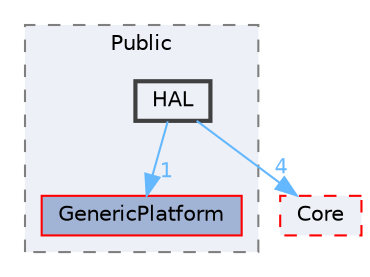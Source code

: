 digraph "HAL"
{
 // INTERACTIVE_SVG=YES
 // LATEX_PDF_SIZE
  bgcolor="transparent";
  edge [fontname=Helvetica,fontsize=10,labelfontname=Helvetica,labelfontsize=10];
  node [fontname=Helvetica,fontsize=10,shape=box,height=0.2,width=0.4];
  compound=true
  subgraph clusterdir_822f4142be24b1a42e8b780181de5344 {
    graph [ bgcolor="#edf0f7", pencolor="grey50", label="Public", fontname=Helvetica,fontsize=10 style="filled,dashed", URL="dir_822f4142be24b1a42e8b780181de5344.html",tooltip=""]
  dir_cdfed4ffc75fe6ca0526636b48f76dc7 [label="GenericPlatform", fillcolor="#a2b4d6", color="red", style="filled", URL="dir_cdfed4ffc75fe6ca0526636b48f76dc7.html",tooltip=""];
  dir_f760d1b8fcf910bbf17f5a8386c64eee [label="HAL", fillcolor="#edf0f7", color="grey25", style="filled,bold", URL="dir_f760d1b8fcf910bbf17f5a8386c64eee.html",tooltip=""];
  }
  dir_0e6cddcc9caa1238c7f3774224afaa45 [label="Core", fillcolor="#edf0f7", color="red", style="filled,dashed", URL="dir_0e6cddcc9caa1238c7f3774224afaa45.html",tooltip=""];
  dir_f760d1b8fcf910bbf17f5a8386c64eee->dir_0e6cddcc9caa1238c7f3774224afaa45 [headlabel="4", labeldistance=1.5 headhref="dir_000460_000266.html" href="dir_000460_000266.html" color="steelblue1" fontcolor="steelblue1"];
  dir_f760d1b8fcf910bbf17f5a8386c64eee->dir_cdfed4ffc75fe6ca0526636b48f76dc7 [headlabel="1", labeldistance=1.5 headhref="dir_000460_000431.html" href="dir_000460_000431.html" color="steelblue1" fontcolor="steelblue1"];
}
